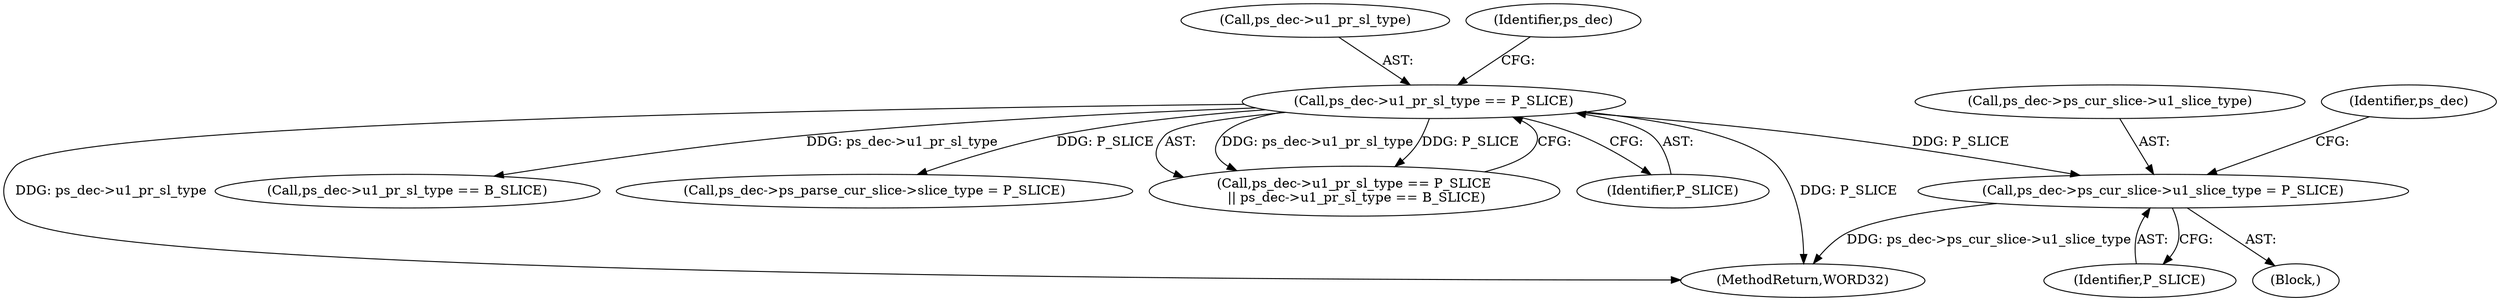 digraph "0_Android_494561291a503840f385fbcd11d9bc5f4dc502b8_0@pointer" {
"1000984" [label="(Call,ps_dec->ps_cur_slice->u1_slice_type = P_SLICE)"];
"1000672" [label="(Call,ps_dec->u1_pr_sl_type == P_SLICE)"];
"1001450" [label="(MethodReturn,WORD32)"];
"1000673" [label="(Call,ps_dec->u1_pr_sl_type)"];
"1000984" [label="(Call,ps_dec->ps_cur_slice->u1_slice_type = P_SLICE)"];
"1000672" [label="(Call,ps_dec->u1_pr_sl_type == P_SLICE)"];
"1000985" [label="(Call,ps_dec->ps_cur_slice->u1_slice_type)"];
"1000677" [label="(Call,ps_dec->u1_pr_sl_type == B_SLICE)"];
"1000994" [label="(Identifier,ps_dec)"];
"1000991" [label="(Call,ps_dec->ps_parse_cur_slice->slice_type = P_SLICE)"];
"1000138" [label="(Block,)"];
"1000671" [label="(Call,ps_dec->u1_pr_sl_type == P_SLICE\n || ps_dec->u1_pr_sl_type == B_SLICE)"];
"1000990" [label="(Identifier,P_SLICE)"];
"1000676" [label="(Identifier,P_SLICE)"];
"1000679" [label="(Identifier,ps_dec)"];
"1000984" -> "1000138"  [label="AST: "];
"1000984" -> "1000990"  [label="CFG: "];
"1000985" -> "1000984"  [label="AST: "];
"1000990" -> "1000984"  [label="AST: "];
"1000994" -> "1000984"  [label="CFG: "];
"1000984" -> "1001450"  [label="DDG: ps_dec->ps_cur_slice->u1_slice_type"];
"1000672" -> "1000984"  [label="DDG: P_SLICE"];
"1000672" -> "1000671"  [label="AST: "];
"1000672" -> "1000676"  [label="CFG: "];
"1000673" -> "1000672"  [label="AST: "];
"1000676" -> "1000672"  [label="AST: "];
"1000679" -> "1000672"  [label="CFG: "];
"1000671" -> "1000672"  [label="CFG: "];
"1000672" -> "1001450"  [label="DDG: P_SLICE"];
"1000672" -> "1001450"  [label="DDG: ps_dec->u1_pr_sl_type"];
"1000672" -> "1000671"  [label="DDG: ps_dec->u1_pr_sl_type"];
"1000672" -> "1000671"  [label="DDG: P_SLICE"];
"1000672" -> "1000677"  [label="DDG: ps_dec->u1_pr_sl_type"];
"1000672" -> "1000991"  [label="DDG: P_SLICE"];
}
